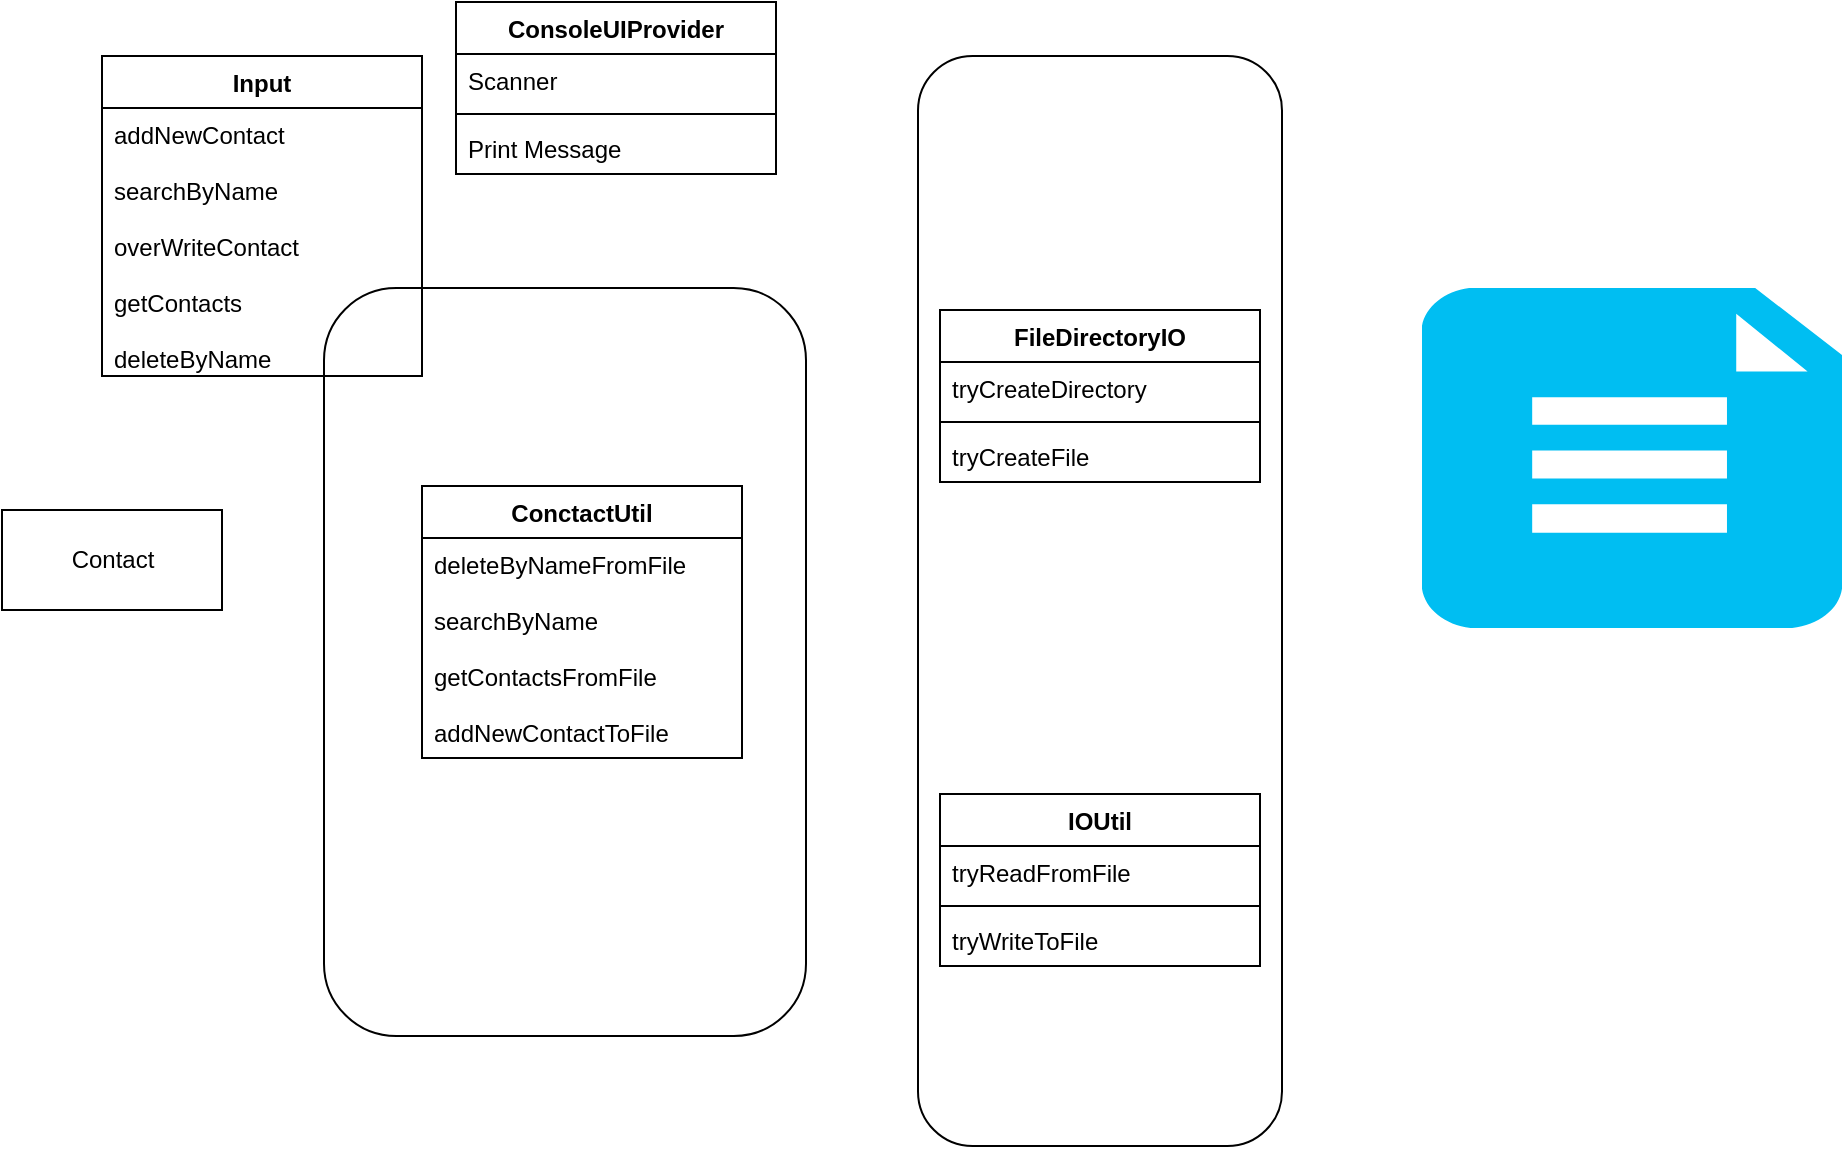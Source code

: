 <mxfile version="14.9.0" type="github"><diagram id="xM1OTU2I1RhACgsvkeWn" name="Page-1"><mxGraphModel dx="1534" dy="850" grid="1" gridSize="11" guides="1" tooltips="1" connect="1" arrows="1" fold="1" page="1" pageScale="1" pageWidth="1100" pageHeight="1700" math="0" shadow="0"><root><mxCell id="0"/><mxCell id="1" parent="0"/><mxCell id="54asFNrR45LlWGKeVAf7-36" value="" style="rounded=1;whiteSpace=wrap;html=1;" parent="1" vertex="1"><mxGeometry x="341" y="286" width="241" height="374" as="geometry"/></mxCell><mxCell id="54asFNrR45LlWGKeVAf7-35" value="" style="rounded=1;whiteSpace=wrap;html=1;" parent="1" vertex="1"><mxGeometry x="638" y="170" width="182" height="545" as="geometry"/></mxCell><mxCell id="54asFNrR45LlWGKeVAf7-2" value="" style="verticalLabelPosition=bottom;html=1;verticalAlign=top;align=center;strokeColor=none;fillColor=#00BEF2;shape=mxgraph.azure.file_2;pointerEvents=1;" parent="1" vertex="1"><mxGeometry x="890" y="286" width="210" height="170" as="geometry"/></mxCell><mxCell id="54asFNrR45LlWGKeVAf7-8" value="IOUtil" style="swimlane;fontStyle=1;align=center;verticalAlign=top;childLayout=stackLayout;horizontal=1;startSize=26;horizontalStack=0;resizeParent=1;resizeParentMax=0;resizeLast=0;collapsible=1;marginBottom=0;" parent="1" vertex="1"><mxGeometry x="649" y="539" width="160" height="86" as="geometry"/></mxCell><mxCell id="54asFNrR45LlWGKeVAf7-9" value="tryReadFromFile" style="text;strokeColor=none;fillColor=none;align=left;verticalAlign=top;spacingLeft=4;spacingRight=4;overflow=hidden;rotatable=0;points=[[0,0.5],[1,0.5]];portConstraint=eastwest;" parent="54asFNrR45LlWGKeVAf7-8" vertex="1"><mxGeometry y="26" width="160" height="26" as="geometry"/></mxCell><mxCell id="54asFNrR45LlWGKeVAf7-10" value="" style="line;strokeWidth=1;fillColor=none;align=left;verticalAlign=middle;spacingTop=-1;spacingLeft=3;spacingRight=3;rotatable=0;labelPosition=right;points=[];portConstraint=eastwest;" parent="54asFNrR45LlWGKeVAf7-8" vertex="1"><mxGeometry y="52" width="160" height="8" as="geometry"/></mxCell><mxCell id="54asFNrR45LlWGKeVAf7-11" value="tryWriteToFile" style="text;strokeColor=none;fillColor=none;align=left;verticalAlign=top;spacingLeft=4;spacingRight=4;overflow=hidden;rotatable=0;points=[[0,0.5],[1,0.5]];portConstraint=eastwest;" parent="54asFNrR45LlWGKeVAf7-8" vertex="1"><mxGeometry y="60" width="160" height="26" as="geometry"/></mxCell><mxCell id="54asFNrR45LlWGKeVAf7-12" value="FileDirectoryIO" style="swimlane;fontStyle=1;align=center;verticalAlign=top;childLayout=stackLayout;horizontal=1;startSize=26;horizontalStack=0;resizeParent=1;resizeParentMax=0;resizeLast=0;collapsible=1;marginBottom=0;" parent="1" vertex="1"><mxGeometry x="649" y="297" width="160" height="86" as="geometry"/></mxCell><mxCell id="54asFNrR45LlWGKeVAf7-13" value="tryCreateDirectory" style="text;strokeColor=none;fillColor=none;align=left;verticalAlign=top;spacingLeft=4;spacingRight=4;overflow=hidden;rotatable=0;points=[[0,0.5],[1,0.5]];portConstraint=eastwest;" parent="54asFNrR45LlWGKeVAf7-12" vertex="1"><mxGeometry y="26" width="160" height="26" as="geometry"/></mxCell><mxCell id="54asFNrR45LlWGKeVAf7-14" value="" style="line;strokeWidth=1;fillColor=none;align=left;verticalAlign=middle;spacingTop=-1;spacingLeft=3;spacingRight=3;rotatable=0;labelPosition=right;points=[];portConstraint=eastwest;" parent="54asFNrR45LlWGKeVAf7-12" vertex="1"><mxGeometry y="52" width="160" height="8" as="geometry"/></mxCell><mxCell id="54asFNrR45LlWGKeVAf7-15" value="tryCreateFile" style="text;strokeColor=none;fillColor=none;align=left;verticalAlign=top;spacingLeft=4;spacingRight=4;overflow=hidden;rotatable=0;points=[[0,0.5],[1,0.5]];portConstraint=eastwest;" parent="54asFNrR45LlWGKeVAf7-12" vertex="1"><mxGeometry y="60" width="160" height="26" as="geometry"/></mxCell><mxCell id="54asFNrR45LlWGKeVAf7-16" value="ConctactUtil" style="swimlane;fontStyle=1;align=center;verticalAlign=top;childLayout=stackLayout;horizontal=1;startSize=26;horizontalStack=0;resizeParent=1;resizeParentMax=0;resizeLast=0;collapsible=1;marginBottom=0;" parent="1" vertex="1"><mxGeometry x="390" y="385" width="160" height="136" as="geometry"><mxRectangle x="380" y="361" width="100" height="26" as="alternateBounds"/></mxGeometry></mxCell><mxCell id="54asFNrR45LlWGKeVAf7-19" value="deleteByNameFromFile&#10;&#10;searchByName&#10;&#10;getContactsFromFile&#10;&#10;addNewContactToFile&#10;" style="text;strokeColor=none;fillColor=none;align=left;verticalAlign=top;spacingLeft=4;spacingRight=4;overflow=hidden;rotatable=0;points=[[0,0.5],[1,0.5]];portConstraint=eastwest;" parent="54asFNrR45LlWGKeVAf7-16" vertex="1"><mxGeometry y="26" width="160" height="110" as="geometry"/></mxCell><mxCell id="54asFNrR45LlWGKeVAf7-25" value="Contact" style="html=1;" parent="1" vertex="1"><mxGeometry x="180" y="397" width="110" height="50" as="geometry"/></mxCell><mxCell id="54asFNrR45LlWGKeVAf7-26" value="Input" style="swimlane;fontStyle=1;align=center;verticalAlign=top;childLayout=stackLayout;horizontal=1;startSize=26;horizontalStack=0;resizeParent=1;resizeParentMax=0;resizeLast=0;collapsible=1;marginBottom=0;" parent="1" vertex="1"><mxGeometry x="230" y="170" width="160" height="160" as="geometry"/></mxCell><mxCell id="54asFNrR45LlWGKeVAf7-27" value="addNewContact&#10;&#10;searchByName&#10;&#10;overWriteContact&#10;&#10;getContacts&#10;&#10;deleteByName" style="text;strokeColor=none;fillColor=none;align=left;verticalAlign=top;spacingLeft=4;spacingRight=4;overflow=hidden;rotatable=0;points=[[0,0.5],[1,0.5]];portConstraint=eastwest;" parent="54asFNrR45LlWGKeVAf7-26" vertex="1"><mxGeometry y="26" width="160" height="134" as="geometry"/></mxCell><mxCell id="54asFNrR45LlWGKeVAf7-31" value="ConsoleUIProvider" style="swimlane;fontStyle=1;align=center;verticalAlign=top;childLayout=stackLayout;horizontal=1;startSize=26;horizontalStack=0;resizeParent=1;resizeParentMax=0;resizeLast=0;collapsible=1;marginBottom=0;" parent="1" vertex="1"><mxGeometry x="407" y="143" width="160" height="86" as="geometry"/></mxCell><mxCell id="54asFNrR45LlWGKeVAf7-32" value="Scanner" style="text;strokeColor=none;fillColor=none;align=left;verticalAlign=top;spacingLeft=4;spacingRight=4;overflow=hidden;rotatable=0;points=[[0,0.5],[1,0.5]];portConstraint=eastwest;" parent="54asFNrR45LlWGKeVAf7-31" vertex="1"><mxGeometry y="26" width="160" height="26" as="geometry"/></mxCell><mxCell id="54asFNrR45LlWGKeVAf7-33" value="" style="line;strokeWidth=1;fillColor=none;align=left;verticalAlign=middle;spacingTop=-1;spacingLeft=3;spacingRight=3;rotatable=0;labelPosition=right;points=[];portConstraint=eastwest;" parent="54asFNrR45LlWGKeVAf7-31" vertex="1"><mxGeometry y="52" width="160" height="8" as="geometry"/></mxCell><mxCell id="54asFNrR45LlWGKeVAf7-34" value="Print Message" style="text;strokeColor=none;fillColor=none;align=left;verticalAlign=top;spacingLeft=4;spacingRight=4;overflow=hidden;rotatable=0;points=[[0,0.5],[1,0.5]];portConstraint=eastwest;" parent="54asFNrR45LlWGKeVAf7-31" vertex="1"><mxGeometry y="60" width="160" height="26" as="geometry"/></mxCell></root></mxGraphModel></diagram></mxfile>
